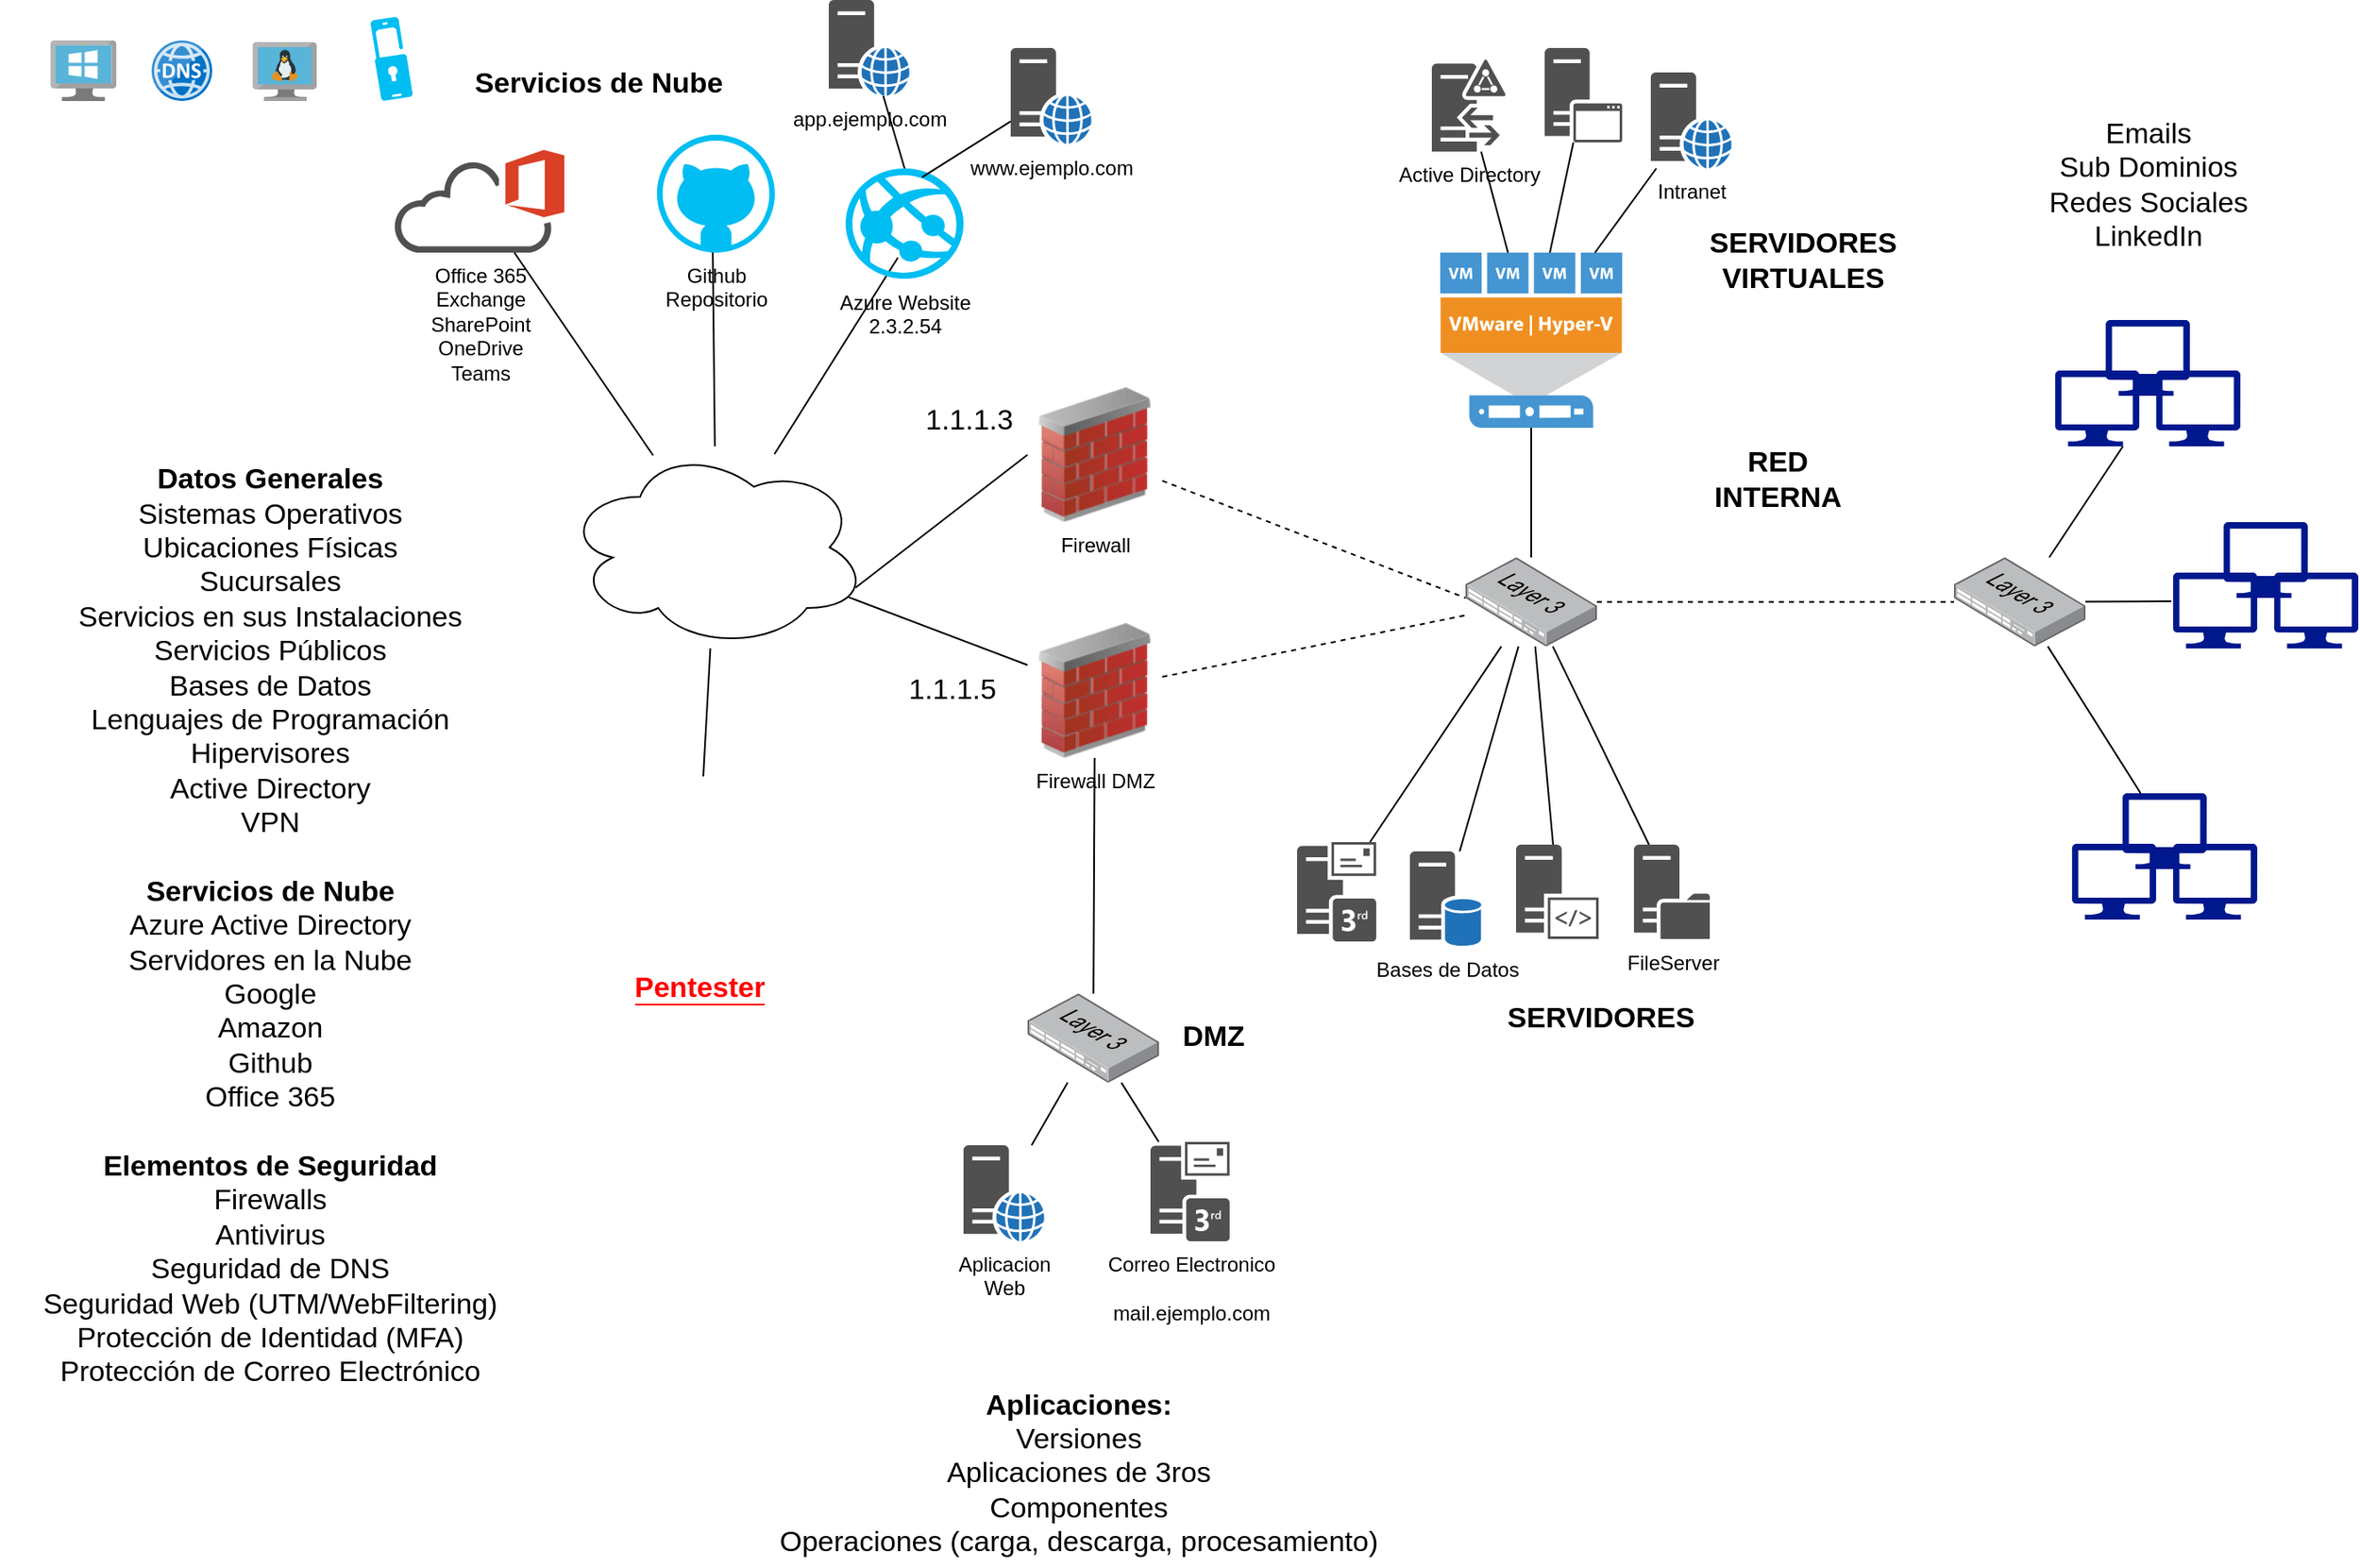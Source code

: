 <mxfile version="13.1.14" type="device"><diagram id="OB61T7pnkoJGTKq11S2f" name="Page-1"><mxGraphModel dx="1950" dy="1013" grid="1" gridSize="10" guides="1" tooltips="1" connect="1" arrows="1" fold="1" page="1" pageScale="1" pageWidth="850" pageHeight="1100" math="0" shadow="0"><root><mxCell id="0"/><mxCell id="1" parent="0"/><mxCell id="yA8mulxFEXXrXrFwbafI-10" value="" style="group" vertex="1" connectable="0" parent="1"><mxGeometry x="1230" y="471" width="110" height="75" as="geometry"/></mxCell><mxCell id="yA8mulxFEXXrXrFwbafI-1" value="" style="aspect=fixed;pointerEvents=1;shadow=0;dashed=0;html=1;strokeColor=none;labelPosition=center;verticalLabelPosition=bottom;verticalAlign=top;align=center;fillColor=#00188D;shape=mxgraph.azure.computer" vertex="1" parent="yA8mulxFEXXrXrFwbafI-10"><mxGeometry x="30" width="50" height="45" as="geometry"/></mxCell><mxCell id="yA8mulxFEXXrXrFwbafI-2" value="" style="aspect=fixed;pointerEvents=1;shadow=0;dashed=0;html=1;strokeColor=none;labelPosition=center;verticalLabelPosition=bottom;verticalAlign=top;align=center;fillColor=#00188D;shape=mxgraph.azure.computer" vertex="1" parent="yA8mulxFEXXrXrFwbafI-10"><mxGeometry y="30" width="50" height="45" as="geometry"/></mxCell><mxCell id="yA8mulxFEXXrXrFwbafI-3" value="" style="aspect=fixed;pointerEvents=1;shadow=0;dashed=0;html=1;strokeColor=none;labelPosition=center;verticalLabelPosition=bottom;verticalAlign=top;align=center;fillColor=#00188D;shape=mxgraph.azure.computer" vertex="1" parent="yA8mulxFEXXrXrFwbafI-10"><mxGeometry x="60" y="30" width="50" height="45" as="geometry"/></mxCell><mxCell id="yA8mulxFEXXrXrFwbafI-13" value="" style="aspect=fixed;html=1;points=[];align=center;image;fontSize=12;image=img/lib/mscae/VirtualMachineWindows.svg;" vertex="1" parent="1"><mxGeometry x="30" y="24" width="39.13" height="36" as="geometry"/></mxCell><mxCell id="yA8mulxFEXXrXrFwbafI-14" value="" style="aspect=fixed;html=1;points=[];align=center;image;fontSize=12;image=img/lib/mscae/VM_Linux.svg;" vertex="1" parent="1"><mxGeometry x="150" y="25" width="38.05" height="35" as="geometry"/></mxCell><mxCell id="yA8mulxFEXXrXrFwbafI-15" value="" style="pointerEvents=1;shadow=0;dashed=0;html=1;strokeColor=none;fillColor=#4495D1;labelPosition=center;verticalLabelPosition=bottom;verticalAlign=top;align=center;outlineConnect=0;shape=mxgraph.veeam.hyper_v_vmware_host;" vertex="1" parent="1"><mxGeometry x="855" y="150" width="108" height="104" as="geometry"/></mxCell><mxCell id="yA8mulxFEXXrXrFwbafI-16" value="" style="ellipse;shape=cloud;whiteSpace=wrap;html=1;" vertex="1" parent="1"><mxGeometry x="335" y="265" width="180" height="120" as="geometry"/></mxCell><mxCell id="yA8mulxFEXXrXrFwbafI-19" value="" style="verticalLabelPosition=bottom;html=1;verticalAlign=top;align=center;strokeColor=none;fillColor=#00BEF2;shape=mxgraph.azure.multi_factor_authentication;pointerEvents=1;" vertex="1" parent="1"><mxGeometry x="220" y="10" width="25" height="50" as="geometry"/></mxCell><mxCell id="yA8mulxFEXXrXrFwbafI-20" value="" style="aspect=fixed;html=1;points=[];align=center;image;fontSize=12;image=img/lib/mscae/DNS.svg;" vertex="1" parent="1"><mxGeometry x="90" y="24" width="36" height="36" as="geometry"/></mxCell><mxCell id="yA8mulxFEXXrXrFwbafI-25" value="" style="group" vertex="1" connectable="0" parent="1"><mxGeometry x="1220" y="190" width="110" height="75" as="geometry"/></mxCell><mxCell id="yA8mulxFEXXrXrFwbafI-26" value="" style="aspect=fixed;pointerEvents=1;shadow=0;dashed=0;html=1;strokeColor=none;labelPosition=center;verticalLabelPosition=bottom;verticalAlign=top;align=center;fillColor=#00188D;shape=mxgraph.azure.computer" vertex="1" parent="yA8mulxFEXXrXrFwbafI-25"><mxGeometry x="30" width="50" height="45" as="geometry"/></mxCell><mxCell id="yA8mulxFEXXrXrFwbafI-27" value="" style="aspect=fixed;pointerEvents=1;shadow=0;dashed=0;html=1;strokeColor=none;labelPosition=center;verticalLabelPosition=bottom;verticalAlign=top;align=center;fillColor=#00188D;shape=mxgraph.azure.computer" vertex="1" parent="yA8mulxFEXXrXrFwbafI-25"><mxGeometry y="30" width="50" height="45" as="geometry"/></mxCell><mxCell id="yA8mulxFEXXrXrFwbafI-28" value="" style="aspect=fixed;pointerEvents=1;shadow=0;dashed=0;html=1;strokeColor=none;labelPosition=center;verticalLabelPosition=bottom;verticalAlign=top;align=center;fillColor=#00188D;shape=mxgraph.azure.computer" vertex="1" parent="yA8mulxFEXXrXrFwbafI-25"><mxGeometry x="60" y="30" width="50" height="45" as="geometry"/></mxCell><mxCell id="yA8mulxFEXXrXrFwbafI-29" value="" style="group" vertex="1" connectable="0" parent="1"><mxGeometry x="1290" y="310" width="110" height="75" as="geometry"/></mxCell><mxCell id="yA8mulxFEXXrXrFwbafI-30" value="" style="aspect=fixed;pointerEvents=1;shadow=0;dashed=0;html=1;strokeColor=none;labelPosition=center;verticalLabelPosition=bottom;verticalAlign=top;align=center;fillColor=#00188D;shape=mxgraph.azure.computer" vertex="1" parent="yA8mulxFEXXrXrFwbafI-29"><mxGeometry x="30" width="50" height="45" as="geometry"/></mxCell><mxCell id="yA8mulxFEXXrXrFwbafI-31" value="" style="aspect=fixed;pointerEvents=1;shadow=0;dashed=0;html=1;strokeColor=none;labelPosition=center;verticalLabelPosition=bottom;verticalAlign=top;align=center;fillColor=#00188D;shape=mxgraph.azure.computer" vertex="1" parent="yA8mulxFEXXrXrFwbafI-29"><mxGeometry y="30" width="50" height="45" as="geometry"/></mxCell><mxCell id="yA8mulxFEXXrXrFwbafI-32" value="" style="aspect=fixed;pointerEvents=1;shadow=0;dashed=0;html=1;strokeColor=none;labelPosition=center;verticalLabelPosition=bottom;verticalAlign=top;align=center;fillColor=#00188D;shape=mxgraph.azure.computer" vertex="1" parent="yA8mulxFEXXrXrFwbafI-29"><mxGeometry x="60" y="30" width="50" height="45" as="geometry"/></mxCell><mxCell id="yA8mulxFEXXrXrFwbafI-33" value="" style="endArrow=none;html=1;entryX=0.805;entryY=1;entryDx=0;entryDy=0;entryPerimeter=0;" edge="1" parent="1" source="yA8mulxFEXXrXrFwbafI-24" target="yA8mulxFEXXrXrFwbafI-27"><mxGeometry width="50" height="50" relative="1" as="geometry"><mxPoint x="1000" y="350" as="sourcePoint"/><mxPoint x="1050" y="300" as="targetPoint"/></mxGeometry></mxCell><mxCell id="yA8mulxFEXXrXrFwbafI-34" value="" style="endArrow=none;html=1;" edge="1" parent="1" source="yA8mulxFEXXrXrFwbafI-1" target="yA8mulxFEXXrXrFwbafI-24"><mxGeometry width="50" height="50" relative="1" as="geometry"><mxPoint x="1170" y="490" as="sourcePoint"/><mxPoint x="1070" y="430" as="targetPoint"/></mxGeometry></mxCell><mxCell id="yA8mulxFEXXrXrFwbafI-24" value="" style="points=[];aspect=fixed;html=1;align=center;shadow=0;dashed=0;image;image=img/lib/allied_telesis/switch/Switch_52_port_L3.svg;" vertex="1" parent="1"><mxGeometry x="1160" y="331" width="78" height="52.8" as="geometry"/></mxCell><mxCell id="yA8mulxFEXXrXrFwbafI-35" value="" style="endArrow=none;html=1;entryX=-0.02;entryY=0.378;entryDx=0;entryDy=0;entryPerimeter=0;" edge="1" parent="1" source="yA8mulxFEXXrXrFwbafI-24" target="yA8mulxFEXXrXrFwbafI-31"><mxGeometry width="50" height="50" relative="1" as="geometry"><mxPoint x="1030" y="450" as="sourcePoint"/><mxPoint x="1080" y="400" as="targetPoint"/></mxGeometry></mxCell><mxCell id="yA8mulxFEXXrXrFwbafI-38" value="" style="endArrow=none;dashed=1;html=1;" edge="1" parent="1" source="yA8mulxFEXXrXrFwbafI-23" target="yA8mulxFEXXrXrFwbafI-24"><mxGeometry width="50" height="50" relative="1" as="geometry"><mxPoint x="750" y="430" as="sourcePoint"/><mxPoint x="800" y="380" as="targetPoint"/></mxGeometry></mxCell><mxCell id="yA8mulxFEXXrXrFwbafI-39" value="" style="endArrow=none;html=1;" edge="1" parent="1" source="yA8mulxFEXXrXrFwbafI-23" target="yA8mulxFEXXrXrFwbafI-15"><mxGeometry width="50" height="50" relative="1" as="geometry"><mxPoint x="850" y="340" as="sourcePoint"/><mxPoint x="900" y="290" as="targetPoint"/></mxGeometry></mxCell><mxCell id="yA8mulxFEXXrXrFwbafI-23" value="" style="points=[];aspect=fixed;html=1;align=center;shadow=0;dashed=0;image;image=img/lib/allied_telesis/switch/Switch_52_port_L3.svg;" vertex="1" parent="1"><mxGeometry x="870" y="331" width="78" height="52.8" as="geometry"/></mxCell><mxCell id="yA8mulxFEXXrXrFwbafI-40" value="" style="endArrow=none;html=1;" edge="1" parent="1" source="yA8mulxFEXXrXrFwbafI-5" target="yA8mulxFEXXrXrFwbafI-23"><mxGeometry width="50" height="50" relative="1" as="geometry"><mxPoint x="810" y="500" as="sourcePoint"/><mxPoint x="860" y="450" as="targetPoint"/></mxGeometry></mxCell><mxCell id="yA8mulxFEXXrXrFwbafI-41" value="" style="endArrow=none;html=1;" edge="1" parent="1" source="yA8mulxFEXXrXrFwbafI-8" target="yA8mulxFEXXrXrFwbafI-23"><mxGeometry width="50" height="50" relative="1" as="geometry"><mxPoint x="750" y="430" as="sourcePoint"/><mxPoint x="800" y="380" as="targetPoint"/></mxGeometry></mxCell><mxCell id="yA8mulxFEXXrXrFwbafI-42" value="" style="endArrow=none;html=1;" edge="1" parent="1" source="yA8mulxFEXXrXrFwbafI-6" target="yA8mulxFEXXrXrFwbafI-23"><mxGeometry width="50" height="50" relative="1" as="geometry"><mxPoint x="750" y="430" as="sourcePoint"/><mxPoint x="800" y="380" as="targetPoint"/></mxGeometry></mxCell><mxCell id="yA8mulxFEXXrXrFwbafI-43" value="" style="endArrow=none;html=1;" edge="1" parent="1" source="yA8mulxFEXXrXrFwbafI-9" target="yA8mulxFEXXrXrFwbafI-23"><mxGeometry width="50" height="50" relative="1" as="geometry"><mxPoint x="750" y="430" as="sourcePoint"/><mxPoint x="800" y="380" as="targetPoint"/></mxGeometry></mxCell><mxCell id="yA8mulxFEXXrXrFwbafI-44" value="Firewall " style="image;html=1;labelBackgroundColor=#ffffff;image=img/lib/clip_art/networking/Firewall_02_128x128.png" vertex="1" parent="1"><mxGeometry x="610" y="230.0" width="80" height="80" as="geometry"/></mxCell><mxCell id="yA8mulxFEXXrXrFwbafI-4" value="Active Directory" style="pointerEvents=1;shadow=0;dashed=0;html=1;strokeColor=none;fillColor=#505050;labelPosition=center;verticalLabelPosition=bottom;verticalAlign=top;outlineConnect=0;align=center;shape=mxgraph.office.servers.active_directory_federation_services_proxy;" vertex="1" parent="1"><mxGeometry x="850" y="35" width="44" height="55" as="geometry"/></mxCell><mxCell id="yA8mulxFEXXrXrFwbafI-7" value="" style="pointerEvents=1;shadow=0;dashed=0;html=1;strokeColor=none;fillColor=#505050;labelPosition=center;verticalLabelPosition=bottom;verticalAlign=top;outlineConnect=0;align=center;shape=mxgraph.office.servers.application_server;" vertex="1" parent="1"><mxGeometry x="917" y="28.5" width="46" height="56" as="geometry"/></mxCell><mxCell id="yA8mulxFEXXrXrFwbafI-12" value="Intranet" style="pointerEvents=1;shadow=0;dashed=0;html=1;strokeColor=none;fillColor=#505050;labelPosition=center;verticalLabelPosition=bottom;verticalAlign=top;outlineConnect=0;align=center;shape=mxgraph.office.servers.web_server_blue;" vertex="1" parent="1"><mxGeometry x="980" y="43" width="48" height="57" as="geometry"/></mxCell><mxCell id="yA8mulxFEXXrXrFwbafI-5" value="" style="pointerEvents=1;shadow=0;dashed=0;html=1;strokeColor=none;fillColor=#505050;labelPosition=center;verticalLabelPosition=bottom;verticalAlign=top;outlineConnect=0;align=center;shape=mxgraph.office.servers.3rd_party_mail_server;" vertex="1" parent="1"><mxGeometry x="770" y="500" width="47" height="59" as="geometry"/></mxCell><mxCell id="yA8mulxFEXXrXrFwbafI-6" value="Bases de Datos" style="pointerEvents=1;shadow=0;dashed=0;html=1;strokeColor=none;fillColor=#505050;labelPosition=center;verticalLabelPosition=bottom;verticalAlign=top;outlineConnect=0;align=center;shape=mxgraph.office.servers.database_server_blue;" vertex="1" parent="1"><mxGeometry x="837" y="505.5" width="43" height="56" as="geometry"/></mxCell><mxCell id="yA8mulxFEXXrXrFwbafI-8" value="" style="pointerEvents=1;shadow=0;dashed=0;html=1;strokeColor=none;fillColor=#505050;labelPosition=center;verticalLabelPosition=bottom;verticalAlign=top;outlineConnect=0;align=center;shape=mxgraph.office.servers.server_side_code;" vertex="1" parent="1"><mxGeometry x="900" y="501.5" width="49" height="56" as="geometry"/></mxCell><mxCell id="yA8mulxFEXXrXrFwbafI-9" value="FileServer" style="pointerEvents=1;shadow=0;dashed=0;html=1;strokeColor=none;fillColor=#505050;labelPosition=center;verticalLabelPosition=bottom;verticalAlign=top;outlineConnect=0;align=center;shape=mxgraph.office.servers.file_server;" vertex="1" parent="1"><mxGeometry x="970" y="501.5" width="45" height="56" as="geometry"/></mxCell><mxCell id="yA8mulxFEXXrXrFwbafI-45" value="" style="endArrow=none;html=1;" edge="1" parent="1" source="yA8mulxFEXXrXrFwbafI-4" target="yA8mulxFEXXrXrFwbafI-15"><mxGeometry width="50" height="50" relative="1" as="geometry"><mxPoint x="834" y="380" as="sourcePoint"/><mxPoint x="979" y="148.565" as="targetPoint"/></mxGeometry></mxCell><mxCell id="yA8mulxFEXXrXrFwbafI-46" value="" style="endArrow=none;html=1;" edge="1" parent="1" source="yA8mulxFEXXrXrFwbafI-7" target="yA8mulxFEXXrXrFwbafI-15"><mxGeometry width="50" height="50" relative="1" as="geometry"><mxPoint x="874" y="450" as="sourcePoint"/><mxPoint x="991.602" y="140" as="targetPoint"/></mxGeometry></mxCell><mxCell id="yA8mulxFEXXrXrFwbafI-47" value="" style="endArrow=none;html=1;" edge="1" parent="1" source="yA8mulxFEXXrXrFwbafI-12" target="yA8mulxFEXXrXrFwbafI-15"><mxGeometry width="50" height="50" relative="1" as="geometry"><mxPoint x="874" y="450" as="sourcePoint"/><mxPoint x="1029.979" y="140" as="targetPoint"/></mxGeometry></mxCell><mxCell id="yA8mulxFEXXrXrFwbafI-48" value="" style="endArrow=none;html=1;exitX=0.96;exitY=0.7;exitDx=0;exitDy=0;exitPerimeter=0;entryX=0;entryY=0.5;entryDx=0;entryDy=0;" edge="1" parent="1" source="yA8mulxFEXXrXrFwbafI-16" target="yA8mulxFEXXrXrFwbafI-44"><mxGeometry width="50" height="50" relative="1" as="geometry"><mxPoint x="540" y="397.4" as="sourcePoint"/><mxPoint x="590" y="347.4" as="targetPoint"/></mxGeometry></mxCell><mxCell id="yA8mulxFEXXrXrFwbafI-49" value="" style="endArrow=none;dashed=1;html=1;entryX=0;entryY=0.455;entryDx=0;entryDy=0;entryPerimeter=0;" edge="1" parent="1" source="yA8mulxFEXXrXrFwbafI-44" target="yA8mulxFEXXrXrFwbafI-23"><mxGeometry width="50" height="50" relative="1" as="geometry"><mxPoint x="750" y="420" as="sourcePoint"/><mxPoint x="800" y="370" as="targetPoint"/></mxGeometry></mxCell><mxCell id="yA8mulxFEXXrXrFwbafI-50" value="Firewall DMZ" style="image;html=1;labelBackgroundColor=#ffffff;image=img/lib/clip_art/networking/Firewall_02_128x128.png" vertex="1" parent="1"><mxGeometry x="610" y="370" width="80" height="80" as="geometry"/></mxCell><mxCell id="yA8mulxFEXXrXrFwbafI-51" value="" style="endArrow=none;html=1;" edge="1" parent="1" source="yA8mulxFEXXrXrFwbafI-52" target="yA8mulxFEXXrXrFwbafI-50"><mxGeometry width="50" height="50" relative="1" as="geometry"><mxPoint x="610" y="520" as="sourcePoint"/><mxPoint x="660" y="470" as="targetPoint"/></mxGeometry></mxCell><mxCell id="yA8mulxFEXXrXrFwbafI-52" value="" style="points=[];aspect=fixed;html=1;align=center;shadow=0;dashed=0;image;image=img/lib/allied_telesis/switch/Switch_52_port_L3.svg;" vertex="1" parent="1"><mxGeometry x="610" y="590" width="78" height="52.8" as="geometry"/></mxCell><mxCell id="yA8mulxFEXXrXrFwbafI-53" value="" style="endArrow=none;html=1;" edge="1" parent="1" source="yA8mulxFEXXrXrFwbafI-16" target="yA8mulxFEXXrXrFwbafI-50"><mxGeometry width="50" height="50" relative="1" as="geometry"><mxPoint x="750" y="460" as="sourcePoint"/><mxPoint x="800" y="410" as="targetPoint"/></mxGeometry></mxCell><mxCell id="yA8mulxFEXXrXrFwbafI-54" value="&lt;div&gt;Aplicacion&lt;/div&gt;&lt;div&gt;Web&lt;br&gt;&lt;/div&gt;" style="pointerEvents=1;shadow=0;dashed=0;html=1;strokeColor=none;fillColor=#505050;labelPosition=center;verticalLabelPosition=bottom;verticalAlign=top;outlineConnect=0;align=center;shape=mxgraph.office.servers.web_server_blue;" vertex="1" parent="1"><mxGeometry x="572" y="680" width="48" height="57" as="geometry"/></mxCell><mxCell id="yA8mulxFEXXrXrFwbafI-55" value="" style="endArrow=none;html=1;" edge="1" parent="1" source="yA8mulxFEXXrXrFwbafI-54" target="yA8mulxFEXXrXrFwbafI-52"><mxGeometry width="50" height="50" relative="1" as="geometry"><mxPoint x="750" y="460" as="sourcePoint"/><mxPoint x="800" y="410" as="targetPoint"/></mxGeometry></mxCell><mxCell id="yA8mulxFEXXrXrFwbafI-56" value="&lt;div&gt;Correo Electronico&lt;/div&gt;&lt;div&gt;&lt;br&gt;&lt;/div&gt;&lt;div&gt;mail.ejemplo.com&lt;br&gt;&lt;/div&gt;" style="pointerEvents=1;shadow=0;dashed=0;html=1;strokeColor=none;fillColor=#505050;labelPosition=center;verticalLabelPosition=bottom;verticalAlign=top;outlineConnect=0;align=center;shape=mxgraph.office.servers.3rd_party_mail_server;" vertex="1" parent="1"><mxGeometry x="683" y="678" width="47" height="59" as="geometry"/></mxCell><mxCell id="yA8mulxFEXXrXrFwbafI-57" value="" style="endArrow=none;html=1;" edge="1" parent="1" source="yA8mulxFEXXrXrFwbafI-56" target="yA8mulxFEXXrXrFwbafI-52"><mxGeometry width="50" height="50" relative="1" as="geometry"><mxPoint x="750" y="460" as="sourcePoint"/><mxPoint x="800" y="410" as="targetPoint"/></mxGeometry></mxCell><mxCell id="yA8mulxFEXXrXrFwbafI-58" value="" style="endArrow=none;dashed=1;html=1;" edge="1" parent="1" source="yA8mulxFEXXrXrFwbafI-50" target="yA8mulxFEXXrXrFwbafI-23"><mxGeometry width="50" height="50" relative="1" as="geometry"><mxPoint x="720" y="430" as="sourcePoint"/><mxPoint x="770" y="380" as="targetPoint"/></mxGeometry></mxCell><mxCell id="yA8mulxFEXXrXrFwbafI-59" value="&lt;div&gt;Office 365&lt;/div&gt;&lt;div&gt;Exchange&lt;/div&gt;&lt;div&gt;SharePoint&lt;/div&gt;&lt;div&gt;OneDrive&lt;br&gt;&lt;/div&gt;&lt;div&gt;Teams&lt;br&gt;&lt;/div&gt;" style="pointerEvents=1;shadow=0;dashed=0;html=1;strokeColor=none;fillColor=#505050;labelPosition=center;verticalLabelPosition=bottom;outlineConnect=0;verticalAlign=top;align=center;shape=mxgraph.office.clouds.office_365;" vertex="1" parent="1"><mxGeometry x="234" y="89" width="101" height="61" as="geometry"/></mxCell><mxCell id="yA8mulxFEXXrXrFwbafI-60" value="" style="endArrow=none;html=1;entryX=0.471;entryY=0.786;entryDx=0;entryDy=0;entryPerimeter=0;" edge="1" parent="1" source="yA8mulxFEXXrXrFwbafI-16" target="yA8mulxFEXXrXrFwbafI-17"><mxGeometry width="50" height="50" relative="1" as="geometry"><mxPoint x="470" y="270" as="sourcePoint"/><mxPoint x="520" y="220" as="targetPoint"/></mxGeometry></mxCell><mxCell id="yA8mulxFEXXrXrFwbafI-61" value="" style="endArrow=none;html=1;" edge="1" parent="1" source="yA8mulxFEXXrXrFwbafI-16" target="yA8mulxFEXXrXrFwbafI-59"><mxGeometry width="50" height="50" relative="1" as="geometry"><mxPoint x="470" y="270" as="sourcePoint"/><mxPoint x="520" y="220" as="targetPoint"/></mxGeometry></mxCell><mxCell id="yA8mulxFEXXrXrFwbafI-17" value="&lt;div&gt;Github&lt;/div&gt;&lt;div&gt;Repositorio&lt;br&gt;&lt;/div&gt;" style="verticalLabelPosition=bottom;html=1;verticalAlign=top;align=center;strokeColor=none;fillColor=#00BEF2;shape=mxgraph.azure.github_code;pointerEvents=1;" vertex="1" parent="1"><mxGeometry x="390" y="80" width="70" height="70" as="geometry"/></mxCell><mxCell id="yA8mulxFEXXrXrFwbafI-63" value="" style="endArrow=none;html=1;entryX=0.443;entryY=0.809;entryDx=0;entryDy=0;entryPerimeter=0;" edge="1" parent="1" source="yA8mulxFEXXrXrFwbafI-16" target="yA8mulxFEXXrXrFwbafI-62"><mxGeometry width="50" height="50" relative="1" as="geometry"><mxPoint x="470" y="350" as="sourcePoint"/><mxPoint x="520" y="300" as="targetPoint"/></mxGeometry></mxCell><mxCell id="yA8mulxFEXXrXrFwbafI-62" value="&lt;div&gt;Azure Website&lt;/div&gt;&lt;div&gt;2.3.2.54&lt;br&gt;&lt;/div&gt;" style="verticalLabelPosition=bottom;html=1;verticalAlign=top;align=center;strokeColor=none;fillColor=#00BEF2;shape=mxgraph.azure.azure_website;pointerEvents=1;" vertex="1" parent="1"><mxGeometry x="502" y="100" width="70" height="65.5" as="geometry"/></mxCell><mxCell id="yA8mulxFEXXrXrFwbafI-65" value="Servicios de Nube" style="text;html=1;align=center;verticalAlign=middle;resizable=0;points=[];autosize=1;fontStyle=1;fontSize=17;" vertex="1" parent="1"><mxGeometry x="260" y="35" width="190" height="30" as="geometry"/></mxCell><mxCell id="yA8mulxFEXXrXrFwbafI-66" value="&lt;div&gt;RED&lt;/div&gt;&lt;div&gt;INTERNA&lt;br&gt;&lt;/div&gt;" style="text;html=1;align=center;verticalAlign=middle;resizable=0;points=[];autosize=1;fontSize=17;fontStyle=1" vertex="1" parent="1"><mxGeometry x="1000" y="260" width="110" height="50" as="geometry"/></mxCell><mxCell id="yA8mulxFEXXrXrFwbafI-69" value="DMZ" style="text;html=1;align=center;verticalAlign=middle;resizable=0;points=[];autosize=1;fontSize=17;fontStyle=1" vertex="1" parent="1"><mxGeometry x="690" y="601.4" width="60" height="30" as="geometry"/></mxCell><mxCell id="yA8mulxFEXXrXrFwbafI-70" value="1.1.1.5" style="text;html=1;align=center;verticalAlign=middle;resizable=0;points=[];autosize=1;fontSize=17;" vertex="1" parent="1"><mxGeometry x="530" y="395" width="70" height="30" as="geometry"/></mxCell><mxCell id="yA8mulxFEXXrXrFwbafI-71" value="1.1.1.3" style="text;html=1;align=center;verticalAlign=middle;resizable=0;points=[];autosize=1;fontSize=17;" vertex="1" parent="1"><mxGeometry x="540" y="235" width="70" height="30" as="geometry"/></mxCell><mxCell id="yA8mulxFEXXrXrFwbafI-72" value="&lt;b&gt;Datos Generales&lt;/b&gt;&lt;br&gt;Sistemas Operativos&lt;br&gt;Ubicaciones Físicas&lt;br&gt;Sucursales&lt;br&gt;Servicios en sus Instalaciones&lt;br&gt;Servicios Públicos&lt;br&gt;Bases de Datos&lt;br&gt;Lenguajes de Programación&lt;br&gt;Hipervisores&lt;br&gt;Active Directory&lt;br&gt;VPN&lt;br&gt;&lt;br&gt;&lt;b&gt;Servicios de Nube&lt;/b&gt;&lt;br&gt;&lt;div&gt;Azure Active Directory&lt;/div&gt;&lt;div&gt;Servidores en la Nube&lt;br&gt;&lt;/div&gt;Google&lt;br&gt;Amazon&lt;br&gt;Github&lt;br&gt;Office 365&lt;br&gt;&lt;br&gt;&lt;b&gt;Elementos de Seguridad&lt;/b&gt;&lt;br&gt;Firewalls&lt;br&gt;Antivirus&lt;br&gt;Seguridad de DNS&lt;br&gt;Seguridad Web (UTM/WebFiltering)&lt;br&gt;Protección de Identidad (MFA)&lt;br&gt;Protección de Correo Electrónico" style="text;html=1;align=center;verticalAlign=middle;resizable=0;points=[];autosize=1;fontSize=17;" vertex="1" parent="1"><mxGeometry y="275" width="320" height="550" as="geometry"/></mxCell><mxCell id="yA8mulxFEXXrXrFwbafI-74" value="&lt;b&gt;&lt;span style=&quot;background-color: rgb(255 , 255 , 255)&quot;&gt;Pentester&lt;br&gt;&lt;/span&gt;&lt;/b&gt;" style="shape=image;html=1;verticalAlign=top;verticalLabelPosition=bottom;labelBackgroundColor=#FF0000;imageAspect=0;aspect=fixed;image=https://cdn4.iconfinder.com/data/icons/10-line-icons-set-for-ui-more/32/privacy-01-01-128.png;fontSize=17;fontColor=#FF0000;" vertex="1" parent="1"><mxGeometry x="360" y="461" width="109" height="109" as="geometry"/></mxCell><mxCell id="yA8mulxFEXXrXrFwbafI-75" value="" style="endArrow=none;html=1;fontSize=17;fontColor=#FF0000;" edge="1" parent="1" source="yA8mulxFEXXrXrFwbafI-74" target="yA8mulxFEXXrXrFwbafI-16"><mxGeometry width="50" height="50" relative="1" as="geometry"><mxPoint x="410" y="450" as="sourcePoint"/><mxPoint x="460" y="400" as="targetPoint"/></mxGeometry></mxCell><mxCell id="yA8mulxFEXXrXrFwbafI-76" value="SERVIDORES" style="text;html=1;align=center;verticalAlign=middle;resizable=0;points=[];autosize=1;fontSize=17;fontStyle=1" vertex="1" parent="1"><mxGeometry x="880" y="590" width="140" height="30" as="geometry"/></mxCell><mxCell id="yA8mulxFEXXrXrFwbafI-77" value="&lt;div&gt;SERVIDORES&lt;/div&gt;&lt;div&gt;VIRTUALES&lt;br&gt;&lt;/div&gt;" style="text;html=1;align=center;verticalAlign=middle;resizable=0;points=[];autosize=1;fontSize=17;fontStyle=1" vertex="1" parent="1"><mxGeometry x="1000" y="130" width="140" height="50" as="geometry"/></mxCell><mxCell id="yA8mulxFEXXrXrFwbafI-78" value="www.ejemplo.com" style="pointerEvents=1;shadow=0;dashed=0;html=1;strokeColor=none;fillColor=#505050;labelPosition=center;verticalLabelPosition=bottom;verticalAlign=top;outlineConnect=0;align=center;shape=mxgraph.office.servers.web_server_blue;" vertex="1" parent="1"><mxGeometry x="600" y="28.5" width="48" height="57" as="geometry"/></mxCell><mxCell id="yA8mulxFEXXrXrFwbafI-79" value="" style="endArrow=none;html=1;fontSize=17;fontColor=#FF0000;exitX=0.649;exitY=0.079;exitDx=0;exitDy=0;exitPerimeter=0;" edge="1" parent="1" source="yA8mulxFEXXrXrFwbafI-62" target="yA8mulxFEXXrXrFwbafI-78"><mxGeometry width="50" height="50" relative="1" as="geometry"><mxPoint x="650" y="190" as="sourcePoint"/><mxPoint x="700" y="140" as="targetPoint"/></mxGeometry></mxCell><mxCell id="yA8mulxFEXXrXrFwbafI-81" value="&lt;div&gt;Emails&lt;/div&gt;&lt;div&gt;Sub Dominios&lt;/div&gt;&lt;div&gt;Redes Sociales&lt;/div&gt;&lt;div&gt;LinkedIn&lt;br&gt;&lt;/div&gt;" style="text;html=1;align=center;verticalAlign=middle;resizable=0;points=[];autosize=1;fontSize=17;fontColor=#000000;" vertex="1" parent="1"><mxGeometry x="1205" y="64.5" width="140" height="90" as="geometry"/></mxCell><mxCell id="yA8mulxFEXXrXrFwbafI-83" value="app.ejemplo.com" style="pointerEvents=1;shadow=0;dashed=0;html=1;strokeColor=none;fillColor=#505050;labelPosition=center;verticalLabelPosition=bottom;verticalAlign=top;outlineConnect=0;align=center;shape=mxgraph.office.servers.web_server_blue;" vertex="1" parent="1"><mxGeometry x="492" width="48" height="57" as="geometry"/></mxCell><mxCell id="yA8mulxFEXXrXrFwbafI-84" value="" style="endArrow=none;html=1;fontSize=17;fontColor=#000000;entryX=0.5;entryY=0;entryDx=0;entryDy=0;entryPerimeter=0;" edge="1" parent="1" source="yA8mulxFEXXrXrFwbafI-83" target="yA8mulxFEXXrXrFwbafI-62"><mxGeometry width="50" height="50" relative="1" as="geometry"><mxPoint x="830" y="410" as="sourcePoint"/><mxPoint x="880" y="360" as="targetPoint"/></mxGeometry></mxCell><mxCell id="yA8mulxFEXXrXrFwbafI-89" value="&lt;div&gt;&lt;b&gt;Aplicaciones:&lt;/b&gt;&lt;br&gt;&lt;/div&gt;&lt;div&gt;Versiones&lt;/div&gt;&lt;div&gt;Aplicaciones de 3ros&lt;/div&gt;&lt;div&gt;Componentes&lt;/div&gt;&lt;div&gt;Operaciones (carga, descarga, procesamiento)&lt;br&gt;&lt;/div&gt;" style="text;html=1;align=center;verticalAlign=middle;resizable=0;points=[];autosize=1;fontSize=17;fontColor=#000000;" vertex="1" parent="1"><mxGeometry x="430" y="820" width="420" height="110" as="geometry"/></mxCell></root></mxGraphModel></diagram></mxfile>